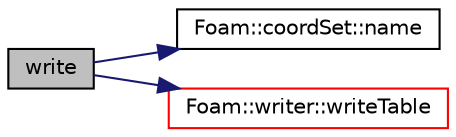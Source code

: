 digraph "write"
{
  bgcolor="transparent";
  edge [fontname="Helvetica",fontsize="10",labelfontname="Helvetica",labelfontsize="10"];
  node [fontname="Helvetica",fontsize="10",shape=record];
  rankdir="LR";
  Node1 [label="write",height=0.2,width=0.4,color="black", fillcolor="grey75", style="filled", fontcolor="black"];
  Node1 -> Node2 [color="midnightblue",fontsize="10",style="solid",fontname="Helvetica"];
  Node2 [label="Foam::coordSet::name",height=0.2,width=0.4,color="black",URL="$a00411.html#a75b72488d2e82151b025744974919d5d"];
  Node1 -> Node3 [color="midnightblue",fontsize="10",style="solid",fontname="Helvetica"];
  Node3 [label="Foam::writer::writeTable",height=0.2,width=0.4,color="red",URL="$a02995.html#a69989d3548580a31fb9d4796293b8932",tooltip="Writes single-column ascii write. Column 1 is coordSet coordinate,. "];
}
